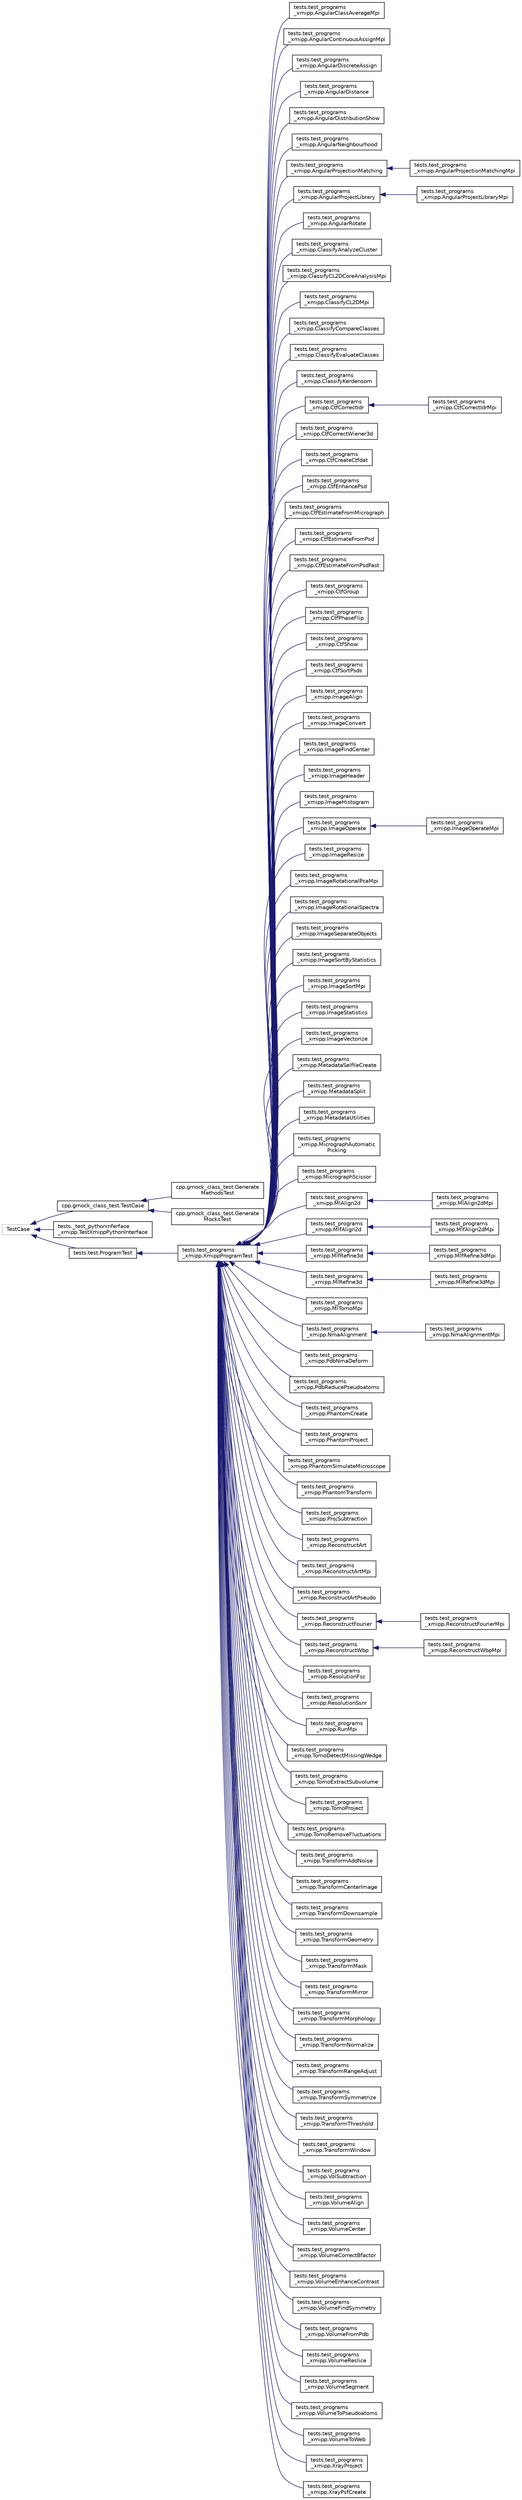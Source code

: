 digraph "Graphical Class Hierarchy"
{
  edge [fontname="Helvetica",fontsize="10",labelfontname="Helvetica",labelfontsize="10"];
  node [fontname="Helvetica",fontsize="10",shape=record];
  rankdir="LR";
  Node81 [label="TestCase",height=0.2,width=0.4,color="grey75", fillcolor="white", style="filled"];
  Node81 -> Node0 [dir="back",color="midnightblue",fontsize="10",style="solid",fontname="Helvetica"];
  Node0 [label="cpp.gmock_class_test.TestCase",height=0.2,width=0.4,color="black", fillcolor="white", style="filled",URL="$classcpp_1_1gmock__class__test_1_1TestCase.html"];
  Node0 -> Node1 [dir="back",color="midnightblue",fontsize="10",style="solid",fontname="Helvetica"];
  Node1 [label="cpp.gmock_class_test.Generate\lMethodsTest",height=0.2,width=0.4,color="black", fillcolor="white", style="filled",URL="$classcpp_1_1gmock__class__test_1_1GenerateMethodsTest.html"];
  Node0 -> Node2 [dir="back",color="midnightblue",fontsize="10",style="solid",fontname="Helvetica"];
  Node2 [label="cpp.gmock_class_test.Generate\lMocksTest",height=0.2,width=0.4,color="black", fillcolor="white", style="filled",URL="$classcpp_1_1gmock__class__test_1_1GenerateMocksTest.html"];
  Node81 -> Node85 [dir="back",color="midnightblue",fontsize="10",style="solid",fontname="Helvetica"];
  Node85 [label="tests._test_pythoninferface\l_xmipp.TestXmippPythonInterface",height=0.2,width=0.4,color="black", fillcolor="white", style="filled",URL="$classtests_1_1__test__pythoninferface__xmipp_1_1TestXmippPythonInterface.html"];
  Node81 -> Node86 [dir="back",color="midnightblue",fontsize="10",style="solid",fontname="Helvetica"];
  Node86 [label="tests.test.ProgramTest",height=0.2,width=0.4,color="black", fillcolor="white", style="filled",URL="$classtests_1_1test_1_1ProgramTest.html"];
  Node86 -> Node87 [dir="back",color="midnightblue",fontsize="10",style="solid",fontname="Helvetica"];
  Node87 [label="tests.test_programs\l_xmipp.XmippProgramTest",height=0.2,width=0.4,color="black", fillcolor="white", style="filled",URL="$classtests_1_1test__programs__xmipp_1_1XmippProgramTest.html"];
  Node87 -> Node88 [dir="back",color="midnightblue",fontsize="10",style="solid",fontname="Helvetica"];
  Node88 [label="tests.test_programs\l_xmipp.AngularClassAverageMpi",height=0.2,width=0.4,color="black", fillcolor="white", style="filled",URL="$classtests_1_1test__programs__xmipp_1_1AngularClassAverageMpi.html"];
  Node87 -> Node89 [dir="back",color="midnightblue",fontsize="10",style="solid",fontname="Helvetica"];
  Node89 [label="tests.test_programs\l_xmipp.AngularContinuousAssignMpi",height=0.2,width=0.4,color="black", fillcolor="white", style="filled",URL="$classtests_1_1test__programs__xmipp_1_1AngularContinuousAssignMpi.html"];
  Node87 -> Node90 [dir="back",color="midnightblue",fontsize="10",style="solid",fontname="Helvetica"];
  Node90 [label="tests.test_programs\l_xmipp.AngularDiscreteAssign",height=0.2,width=0.4,color="black", fillcolor="white", style="filled",URL="$classtests_1_1test__programs__xmipp_1_1AngularDiscreteAssign.html"];
  Node87 -> Node91 [dir="back",color="midnightblue",fontsize="10",style="solid",fontname="Helvetica"];
  Node91 [label="tests.test_programs\l_xmipp.AngularDistance",height=0.2,width=0.4,color="black", fillcolor="white", style="filled",URL="$classtests_1_1test__programs__xmipp_1_1AngularDistance.html"];
  Node87 -> Node92 [dir="back",color="midnightblue",fontsize="10",style="solid",fontname="Helvetica"];
  Node92 [label="tests.test_programs\l_xmipp.AngularDistributionShow",height=0.2,width=0.4,color="black", fillcolor="white", style="filled",URL="$classtests_1_1test__programs__xmipp_1_1AngularDistributionShow.html"];
  Node87 -> Node93 [dir="back",color="midnightblue",fontsize="10",style="solid",fontname="Helvetica"];
  Node93 [label="tests.test_programs\l_xmipp.AngularNeighbourhood",height=0.2,width=0.4,color="black", fillcolor="white", style="filled",URL="$classtests_1_1test__programs__xmipp_1_1AngularNeighbourhood.html"];
  Node87 -> Node94 [dir="back",color="midnightblue",fontsize="10",style="solid",fontname="Helvetica"];
  Node94 [label="tests.test_programs\l_xmipp.AngularProjectionMatching",height=0.2,width=0.4,color="black", fillcolor="white", style="filled",URL="$classtests_1_1test__programs__xmipp_1_1AngularProjectionMatching.html"];
  Node94 -> Node95 [dir="back",color="midnightblue",fontsize="10",style="solid",fontname="Helvetica"];
  Node95 [label="tests.test_programs\l_xmipp.AngularProjectionMatchingMpi",height=0.2,width=0.4,color="black", fillcolor="white", style="filled",URL="$classtests_1_1test__programs__xmipp_1_1AngularProjectionMatchingMpi.html"];
  Node87 -> Node96 [dir="back",color="midnightblue",fontsize="10",style="solid",fontname="Helvetica"];
  Node96 [label="tests.test_programs\l_xmipp.AngularProjectLibrary",height=0.2,width=0.4,color="black", fillcolor="white", style="filled",URL="$classtests_1_1test__programs__xmipp_1_1AngularProjectLibrary.html"];
  Node96 -> Node97 [dir="back",color="midnightblue",fontsize="10",style="solid",fontname="Helvetica"];
  Node97 [label="tests.test_programs\l_xmipp.AngularProjectLibraryMpi",height=0.2,width=0.4,color="black", fillcolor="white", style="filled",URL="$classtests_1_1test__programs__xmipp_1_1AngularProjectLibraryMpi.html"];
  Node87 -> Node98 [dir="back",color="midnightblue",fontsize="10",style="solid",fontname="Helvetica"];
  Node98 [label="tests.test_programs\l_xmipp.AngularRotate",height=0.2,width=0.4,color="black", fillcolor="white", style="filled",URL="$classtests_1_1test__programs__xmipp_1_1AngularRotate.html"];
  Node87 -> Node99 [dir="back",color="midnightblue",fontsize="10",style="solid",fontname="Helvetica"];
  Node99 [label="tests.test_programs\l_xmipp.ClassifyAnalyzeCluster",height=0.2,width=0.4,color="black", fillcolor="white", style="filled",URL="$classtests_1_1test__programs__xmipp_1_1ClassifyAnalyzeCluster.html"];
  Node87 -> Node100 [dir="back",color="midnightblue",fontsize="10",style="solid",fontname="Helvetica"];
  Node100 [label="tests.test_programs\l_xmipp.ClassifyCL2DCoreAnalysisMpi",height=0.2,width=0.4,color="black", fillcolor="white", style="filled",URL="$classtests_1_1test__programs__xmipp_1_1ClassifyCL2DCoreAnalysisMpi.html"];
  Node87 -> Node101 [dir="back",color="midnightblue",fontsize="10",style="solid",fontname="Helvetica"];
  Node101 [label="tests.test_programs\l_xmipp.ClassifyCL2DMpi",height=0.2,width=0.4,color="black", fillcolor="white", style="filled",URL="$classtests_1_1test__programs__xmipp_1_1ClassifyCL2DMpi.html"];
  Node87 -> Node102 [dir="back",color="midnightblue",fontsize="10",style="solid",fontname="Helvetica"];
  Node102 [label="tests.test_programs\l_xmipp.ClassifyCompareClasses",height=0.2,width=0.4,color="black", fillcolor="white", style="filled",URL="$classtests_1_1test__programs__xmipp_1_1ClassifyCompareClasses.html"];
  Node87 -> Node103 [dir="back",color="midnightblue",fontsize="10",style="solid",fontname="Helvetica"];
  Node103 [label="tests.test_programs\l_xmipp.ClassifyEvaluateClasses",height=0.2,width=0.4,color="black", fillcolor="white", style="filled",URL="$classtests_1_1test__programs__xmipp_1_1ClassifyEvaluateClasses.html"];
  Node87 -> Node104 [dir="back",color="midnightblue",fontsize="10",style="solid",fontname="Helvetica"];
  Node104 [label="tests.test_programs\l_xmipp.ClassifyKerdensom",height=0.2,width=0.4,color="black", fillcolor="white", style="filled",URL="$classtests_1_1test__programs__xmipp_1_1ClassifyKerdensom.html"];
  Node87 -> Node105 [dir="back",color="midnightblue",fontsize="10",style="solid",fontname="Helvetica"];
  Node105 [label="tests.test_programs\l_xmipp.CtfCorrectIdr",height=0.2,width=0.4,color="black", fillcolor="white", style="filled",URL="$classtests_1_1test__programs__xmipp_1_1CtfCorrectIdr.html"];
  Node105 -> Node106 [dir="back",color="midnightblue",fontsize="10",style="solid",fontname="Helvetica"];
  Node106 [label="tests.test_programs\l_xmipp.CtfCorrectIdrMpi",height=0.2,width=0.4,color="black", fillcolor="white", style="filled",URL="$classtests_1_1test__programs__xmipp_1_1CtfCorrectIdrMpi.html"];
  Node87 -> Node107 [dir="back",color="midnightblue",fontsize="10",style="solid",fontname="Helvetica"];
  Node107 [label="tests.test_programs\l_xmipp.CtfCorrectWiener3d",height=0.2,width=0.4,color="black", fillcolor="white", style="filled",URL="$classtests_1_1test__programs__xmipp_1_1CtfCorrectWiener3d.html"];
  Node87 -> Node108 [dir="back",color="midnightblue",fontsize="10",style="solid",fontname="Helvetica"];
  Node108 [label="tests.test_programs\l_xmipp.CtfCreateCtfdat",height=0.2,width=0.4,color="black", fillcolor="white", style="filled",URL="$classtests_1_1test__programs__xmipp_1_1CtfCreateCtfdat.html"];
  Node87 -> Node109 [dir="back",color="midnightblue",fontsize="10",style="solid",fontname="Helvetica"];
  Node109 [label="tests.test_programs\l_xmipp.CtfEnhancePsd",height=0.2,width=0.4,color="black", fillcolor="white", style="filled",URL="$classtests_1_1test__programs__xmipp_1_1CtfEnhancePsd.html"];
  Node87 -> Node110 [dir="back",color="midnightblue",fontsize="10",style="solid",fontname="Helvetica"];
  Node110 [label="tests.test_programs\l_xmipp.CtfEstimateFromMicrograph",height=0.2,width=0.4,color="black", fillcolor="white", style="filled",URL="$classtests_1_1test__programs__xmipp_1_1CtfEstimateFromMicrograph.html"];
  Node87 -> Node111 [dir="back",color="midnightblue",fontsize="10",style="solid",fontname="Helvetica"];
  Node111 [label="tests.test_programs\l_xmipp.CtfEstimateFromPsd",height=0.2,width=0.4,color="black", fillcolor="white", style="filled",URL="$classtests_1_1test__programs__xmipp_1_1CtfEstimateFromPsd.html"];
  Node87 -> Node112 [dir="back",color="midnightblue",fontsize="10",style="solid",fontname="Helvetica"];
  Node112 [label="tests.test_programs\l_xmipp.CtfEstimateFromPsdFast",height=0.2,width=0.4,color="black", fillcolor="white", style="filled",URL="$classtests_1_1test__programs__xmipp_1_1CtfEstimateFromPsdFast.html"];
  Node87 -> Node113 [dir="back",color="midnightblue",fontsize="10",style="solid",fontname="Helvetica"];
  Node113 [label="tests.test_programs\l_xmipp.CtfGroup",height=0.2,width=0.4,color="black", fillcolor="white", style="filled",URL="$classtests_1_1test__programs__xmipp_1_1CtfGroup.html"];
  Node87 -> Node114 [dir="back",color="midnightblue",fontsize="10",style="solid",fontname="Helvetica"];
  Node114 [label="tests.test_programs\l_xmipp.CtfPhaseFlip",height=0.2,width=0.4,color="black", fillcolor="white", style="filled",URL="$classtests_1_1test__programs__xmipp_1_1CtfPhaseFlip.html"];
  Node87 -> Node115 [dir="back",color="midnightblue",fontsize="10",style="solid",fontname="Helvetica"];
  Node115 [label="tests.test_programs\l_xmipp.CtfShow",height=0.2,width=0.4,color="black", fillcolor="white", style="filled",URL="$classtests_1_1test__programs__xmipp_1_1CtfShow.html"];
  Node87 -> Node116 [dir="back",color="midnightblue",fontsize="10",style="solid",fontname="Helvetica"];
  Node116 [label="tests.test_programs\l_xmipp.CtfSortPsds",height=0.2,width=0.4,color="black", fillcolor="white", style="filled",URL="$classtests_1_1test__programs__xmipp_1_1CtfSortPsds.html"];
  Node87 -> Node117 [dir="back",color="midnightblue",fontsize="10",style="solid",fontname="Helvetica"];
  Node117 [label="tests.test_programs\l_xmipp.ImageAlign",height=0.2,width=0.4,color="black", fillcolor="white", style="filled",URL="$classtests_1_1test__programs__xmipp_1_1ImageAlign.html"];
  Node87 -> Node118 [dir="back",color="midnightblue",fontsize="10",style="solid",fontname="Helvetica"];
  Node118 [label="tests.test_programs\l_xmipp.ImageConvert",height=0.2,width=0.4,color="black", fillcolor="white", style="filled",URL="$classtests_1_1test__programs__xmipp_1_1ImageConvert.html"];
  Node87 -> Node119 [dir="back",color="midnightblue",fontsize="10",style="solid",fontname="Helvetica"];
  Node119 [label="tests.test_programs\l_xmipp.ImageFindCenter",height=0.2,width=0.4,color="black", fillcolor="white", style="filled",URL="$classtests_1_1test__programs__xmipp_1_1ImageFindCenter.html"];
  Node87 -> Node120 [dir="back",color="midnightblue",fontsize="10",style="solid",fontname="Helvetica"];
  Node120 [label="tests.test_programs\l_xmipp.ImageHeader",height=0.2,width=0.4,color="black", fillcolor="white", style="filled",URL="$classtests_1_1test__programs__xmipp_1_1ImageHeader.html"];
  Node87 -> Node121 [dir="back",color="midnightblue",fontsize="10",style="solid",fontname="Helvetica"];
  Node121 [label="tests.test_programs\l_xmipp.ImageHistogram",height=0.2,width=0.4,color="black", fillcolor="white", style="filled",URL="$classtests_1_1test__programs__xmipp_1_1ImageHistogram.html"];
  Node87 -> Node122 [dir="back",color="midnightblue",fontsize="10",style="solid",fontname="Helvetica"];
  Node122 [label="tests.test_programs\l_xmipp.ImageOperate",height=0.2,width=0.4,color="black", fillcolor="white", style="filled",URL="$classtests_1_1test__programs__xmipp_1_1ImageOperate.html"];
  Node122 -> Node123 [dir="back",color="midnightblue",fontsize="10",style="solid",fontname="Helvetica"];
  Node123 [label="tests.test_programs\l_xmipp.ImageOperateMpi",height=0.2,width=0.4,color="black", fillcolor="white", style="filled",URL="$classtests_1_1test__programs__xmipp_1_1ImageOperateMpi.html"];
  Node87 -> Node124 [dir="back",color="midnightblue",fontsize="10",style="solid",fontname="Helvetica"];
  Node124 [label="tests.test_programs\l_xmipp.ImageResize",height=0.2,width=0.4,color="black", fillcolor="white", style="filled",URL="$classtests_1_1test__programs__xmipp_1_1ImageResize.html"];
  Node87 -> Node125 [dir="back",color="midnightblue",fontsize="10",style="solid",fontname="Helvetica"];
  Node125 [label="tests.test_programs\l_xmipp.ImageRotationalPcaMpi",height=0.2,width=0.4,color="black", fillcolor="white", style="filled",URL="$classtests_1_1test__programs__xmipp_1_1ImageRotationalPcaMpi.html"];
  Node87 -> Node126 [dir="back",color="midnightblue",fontsize="10",style="solid",fontname="Helvetica"];
  Node126 [label="tests.test_programs\l_xmipp.ImageRotationalSpectra",height=0.2,width=0.4,color="black", fillcolor="white", style="filled",URL="$classtests_1_1test__programs__xmipp_1_1ImageRotationalSpectra.html"];
  Node87 -> Node127 [dir="back",color="midnightblue",fontsize="10",style="solid",fontname="Helvetica"];
  Node127 [label="tests.test_programs\l_xmipp.ImageSeparateObjects",height=0.2,width=0.4,color="black", fillcolor="white", style="filled",URL="$classtests_1_1test__programs__xmipp_1_1ImageSeparateObjects.html"];
  Node87 -> Node128 [dir="back",color="midnightblue",fontsize="10",style="solid",fontname="Helvetica"];
  Node128 [label="tests.test_programs\l_xmipp.ImageSortByStatistics",height=0.2,width=0.4,color="black", fillcolor="white", style="filled",URL="$classtests_1_1test__programs__xmipp_1_1ImageSortByStatistics.html"];
  Node87 -> Node129 [dir="back",color="midnightblue",fontsize="10",style="solid",fontname="Helvetica"];
  Node129 [label="tests.test_programs\l_xmipp.ImageSortMpi",height=0.2,width=0.4,color="black", fillcolor="white", style="filled",URL="$classtests_1_1test__programs__xmipp_1_1ImageSortMpi.html"];
  Node87 -> Node130 [dir="back",color="midnightblue",fontsize="10",style="solid",fontname="Helvetica"];
  Node130 [label="tests.test_programs\l_xmipp.ImageStatistics",height=0.2,width=0.4,color="black", fillcolor="white", style="filled",URL="$classtests_1_1test__programs__xmipp_1_1ImageStatistics.html"];
  Node87 -> Node131 [dir="back",color="midnightblue",fontsize="10",style="solid",fontname="Helvetica"];
  Node131 [label="tests.test_programs\l_xmipp.ImageVectorize",height=0.2,width=0.4,color="black", fillcolor="white", style="filled",URL="$classtests_1_1test__programs__xmipp_1_1ImageVectorize.html"];
  Node87 -> Node132 [dir="back",color="midnightblue",fontsize="10",style="solid",fontname="Helvetica"];
  Node132 [label="tests.test_programs\l_xmipp.MetadataSelfileCreate",height=0.2,width=0.4,color="black", fillcolor="white", style="filled",URL="$classtests_1_1test__programs__xmipp_1_1MetadataSelfileCreate.html"];
  Node87 -> Node133 [dir="back",color="midnightblue",fontsize="10",style="solid",fontname="Helvetica"];
  Node133 [label="tests.test_programs\l_xmipp.MetadataSplit",height=0.2,width=0.4,color="black", fillcolor="white", style="filled",URL="$classtests_1_1test__programs__xmipp_1_1MetadataSplit.html"];
  Node87 -> Node134 [dir="back",color="midnightblue",fontsize="10",style="solid",fontname="Helvetica"];
  Node134 [label="tests.test_programs\l_xmipp.MetadataUtilities",height=0.2,width=0.4,color="black", fillcolor="white", style="filled",URL="$classtests_1_1test__programs__xmipp_1_1MetadataUtilities.html"];
  Node87 -> Node135 [dir="back",color="midnightblue",fontsize="10",style="solid",fontname="Helvetica"];
  Node135 [label="tests.test_programs\l_xmipp.MicrographAutomatic\lPicking",height=0.2,width=0.4,color="black", fillcolor="white", style="filled",URL="$classtests_1_1test__programs__xmipp_1_1MicrographAutomaticPicking.html"];
  Node87 -> Node136 [dir="back",color="midnightblue",fontsize="10",style="solid",fontname="Helvetica"];
  Node136 [label="tests.test_programs\l_xmipp.MicrographScissor",height=0.2,width=0.4,color="black", fillcolor="white", style="filled",URL="$classtests_1_1test__programs__xmipp_1_1MicrographScissor.html"];
  Node87 -> Node137 [dir="back",color="midnightblue",fontsize="10",style="solid",fontname="Helvetica"];
  Node137 [label="tests.test_programs\l_xmipp.MlAlign2d",height=0.2,width=0.4,color="black", fillcolor="white", style="filled",URL="$classtests_1_1test__programs__xmipp_1_1MlAlign2d.html"];
  Node137 -> Node138 [dir="back",color="midnightblue",fontsize="10",style="solid",fontname="Helvetica"];
  Node138 [label="tests.test_programs\l_xmipp.MlAlign2dMpi",height=0.2,width=0.4,color="black", fillcolor="white", style="filled",URL="$classtests_1_1test__programs__xmipp_1_1MlAlign2dMpi.html"];
  Node87 -> Node139 [dir="back",color="midnightblue",fontsize="10",style="solid",fontname="Helvetica"];
  Node139 [label="tests.test_programs\l_xmipp.MlfAlign2d",height=0.2,width=0.4,color="black", fillcolor="white", style="filled",URL="$classtests_1_1test__programs__xmipp_1_1MlfAlign2d.html"];
  Node139 -> Node140 [dir="back",color="midnightblue",fontsize="10",style="solid",fontname="Helvetica"];
  Node140 [label="tests.test_programs\l_xmipp.MlfAlign2dMpi",height=0.2,width=0.4,color="black", fillcolor="white", style="filled",URL="$classtests_1_1test__programs__xmipp_1_1MlfAlign2dMpi.html"];
  Node87 -> Node141 [dir="back",color="midnightblue",fontsize="10",style="solid",fontname="Helvetica"];
  Node141 [label="tests.test_programs\l_xmipp.MlfRefine3d",height=0.2,width=0.4,color="black", fillcolor="white", style="filled",URL="$classtests_1_1test__programs__xmipp_1_1MlfRefine3d.html"];
  Node141 -> Node142 [dir="back",color="midnightblue",fontsize="10",style="solid",fontname="Helvetica"];
  Node142 [label="tests.test_programs\l_xmipp.MlfRefine3dMpi",height=0.2,width=0.4,color="black", fillcolor="white", style="filled",URL="$classtests_1_1test__programs__xmipp_1_1MlfRefine3dMpi.html"];
  Node87 -> Node143 [dir="back",color="midnightblue",fontsize="10",style="solid",fontname="Helvetica"];
  Node143 [label="tests.test_programs\l_xmipp.MlRefine3d",height=0.2,width=0.4,color="black", fillcolor="white", style="filled",URL="$classtests_1_1test__programs__xmipp_1_1MlRefine3d.html"];
  Node143 -> Node144 [dir="back",color="midnightblue",fontsize="10",style="solid",fontname="Helvetica"];
  Node144 [label="tests.test_programs\l_xmipp.MlRefine3dMpi",height=0.2,width=0.4,color="black", fillcolor="white", style="filled",URL="$classtests_1_1test__programs__xmipp_1_1MlRefine3dMpi.html"];
  Node87 -> Node145 [dir="back",color="midnightblue",fontsize="10",style="solid",fontname="Helvetica"];
  Node145 [label="tests.test_programs\l_xmipp.MlTomoMpi",height=0.2,width=0.4,color="black", fillcolor="white", style="filled",URL="$classtests_1_1test__programs__xmipp_1_1MlTomoMpi.html"];
  Node87 -> Node146 [dir="back",color="midnightblue",fontsize="10",style="solid",fontname="Helvetica"];
  Node146 [label="tests.test_programs\l_xmipp.NmaAlignment",height=0.2,width=0.4,color="black", fillcolor="white", style="filled",URL="$classtests_1_1test__programs__xmipp_1_1NmaAlignment.html"];
  Node146 -> Node147 [dir="back",color="midnightblue",fontsize="10",style="solid",fontname="Helvetica"];
  Node147 [label="tests.test_programs\l_xmipp.NmaAlignmentMpi",height=0.2,width=0.4,color="black", fillcolor="white", style="filled",URL="$classtests_1_1test__programs__xmipp_1_1NmaAlignmentMpi.html"];
  Node87 -> Node148 [dir="back",color="midnightblue",fontsize="10",style="solid",fontname="Helvetica"];
  Node148 [label="tests.test_programs\l_xmipp.PdbNmaDeform",height=0.2,width=0.4,color="black", fillcolor="white", style="filled",URL="$classtests_1_1test__programs__xmipp_1_1PdbNmaDeform.html"];
  Node87 -> Node149 [dir="back",color="midnightblue",fontsize="10",style="solid",fontname="Helvetica"];
  Node149 [label="tests.test_programs\l_xmipp.PdbReducePseudoatoms",height=0.2,width=0.4,color="black", fillcolor="white", style="filled",URL="$classtests_1_1test__programs__xmipp_1_1PdbReducePseudoatoms.html"];
  Node87 -> Node150 [dir="back",color="midnightblue",fontsize="10",style="solid",fontname="Helvetica"];
  Node150 [label="tests.test_programs\l_xmipp.PhantomCreate",height=0.2,width=0.4,color="black", fillcolor="white", style="filled",URL="$classtests_1_1test__programs__xmipp_1_1PhantomCreate.html"];
  Node87 -> Node151 [dir="back",color="midnightblue",fontsize="10",style="solid",fontname="Helvetica"];
  Node151 [label="tests.test_programs\l_xmipp.PhantomProject",height=0.2,width=0.4,color="black", fillcolor="white", style="filled",URL="$classtests_1_1test__programs__xmipp_1_1PhantomProject.html"];
  Node87 -> Node152 [dir="back",color="midnightblue",fontsize="10",style="solid",fontname="Helvetica"];
  Node152 [label="tests.test_programs\l_xmipp.PhantomSimulateMicroscope",height=0.2,width=0.4,color="black", fillcolor="white", style="filled",URL="$classtests_1_1test__programs__xmipp_1_1PhantomSimulateMicroscope.html"];
  Node87 -> Node153 [dir="back",color="midnightblue",fontsize="10",style="solid",fontname="Helvetica"];
  Node153 [label="tests.test_programs\l_xmipp.PhantomTransform",height=0.2,width=0.4,color="black", fillcolor="white", style="filled",URL="$classtests_1_1test__programs__xmipp_1_1PhantomTransform.html"];
  Node87 -> Node154 [dir="back",color="midnightblue",fontsize="10",style="solid",fontname="Helvetica"];
  Node154 [label="tests.test_programs\l_xmipp.ProjSubtraction",height=0.2,width=0.4,color="black", fillcolor="white", style="filled",URL="$classtests_1_1test__programs__xmipp_1_1ProjSubtraction.html"];
  Node87 -> Node155 [dir="back",color="midnightblue",fontsize="10",style="solid",fontname="Helvetica"];
  Node155 [label="tests.test_programs\l_xmipp.ReconstructArt",height=0.2,width=0.4,color="black", fillcolor="white", style="filled",URL="$classtests_1_1test__programs__xmipp_1_1ReconstructArt.html"];
  Node87 -> Node156 [dir="back",color="midnightblue",fontsize="10",style="solid",fontname="Helvetica"];
  Node156 [label="tests.test_programs\l_xmipp.ReconstructArtMpi",height=0.2,width=0.4,color="black", fillcolor="white", style="filled",URL="$classtests_1_1test__programs__xmipp_1_1ReconstructArtMpi.html"];
  Node87 -> Node157 [dir="back",color="midnightblue",fontsize="10",style="solid",fontname="Helvetica"];
  Node157 [label="tests.test_programs\l_xmipp.ReconstructArtPseudo",height=0.2,width=0.4,color="black", fillcolor="white", style="filled",URL="$classtests_1_1test__programs__xmipp_1_1ReconstructArtPseudo.html"];
  Node87 -> Node158 [dir="back",color="midnightblue",fontsize="10",style="solid",fontname="Helvetica"];
  Node158 [label="tests.test_programs\l_xmipp.ReconstructFourier",height=0.2,width=0.4,color="black", fillcolor="white", style="filled",URL="$classtests_1_1test__programs__xmipp_1_1ReconstructFourier.html"];
  Node158 -> Node159 [dir="back",color="midnightblue",fontsize="10",style="solid",fontname="Helvetica"];
  Node159 [label="tests.test_programs\l_xmipp.ReconstructFourierMpi",height=0.2,width=0.4,color="black", fillcolor="white", style="filled",URL="$classtests_1_1test__programs__xmipp_1_1ReconstructFourierMpi.html"];
  Node87 -> Node160 [dir="back",color="midnightblue",fontsize="10",style="solid",fontname="Helvetica"];
  Node160 [label="tests.test_programs\l_xmipp.ReconstructWbp",height=0.2,width=0.4,color="black", fillcolor="white", style="filled",URL="$classtests_1_1test__programs__xmipp_1_1ReconstructWbp.html"];
  Node160 -> Node161 [dir="back",color="midnightblue",fontsize="10",style="solid",fontname="Helvetica"];
  Node161 [label="tests.test_programs\l_xmipp.ReconstructWbpMpi",height=0.2,width=0.4,color="black", fillcolor="white", style="filled",URL="$classtests_1_1test__programs__xmipp_1_1ReconstructWbpMpi.html"];
  Node87 -> Node162 [dir="back",color="midnightblue",fontsize="10",style="solid",fontname="Helvetica"];
  Node162 [label="tests.test_programs\l_xmipp.ResolutionFsc",height=0.2,width=0.4,color="black", fillcolor="white", style="filled",URL="$classtests_1_1test__programs__xmipp_1_1ResolutionFsc.html"];
  Node87 -> Node163 [dir="back",color="midnightblue",fontsize="10",style="solid",fontname="Helvetica"];
  Node163 [label="tests.test_programs\l_xmipp.ResolutionSsnr",height=0.2,width=0.4,color="black", fillcolor="white", style="filled",URL="$classtests_1_1test__programs__xmipp_1_1ResolutionSsnr.html"];
  Node87 -> Node164 [dir="back",color="midnightblue",fontsize="10",style="solid",fontname="Helvetica"];
  Node164 [label="tests.test_programs\l_xmipp.RunMpi",height=0.2,width=0.4,color="black", fillcolor="white", style="filled",URL="$classtests_1_1test__programs__xmipp_1_1RunMpi.html"];
  Node87 -> Node165 [dir="back",color="midnightblue",fontsize="10",style="solid",fontname="Helvetica"];
  Node165 [label="tests.test_programs\l_xmipp.TomoDetectMissingWedge",height=0.2,width=0.4,color="black", fillcolor="white", style="filled",URL="$classtests_1_1test__programs__xmipp_1_1TomoDetectMissingWedge.html"];
  Node87 -> Node166 [dir="back",color="midnightblue",fontsize="10",style="solid",fontname="Helvetica"];
  Node166 [label="tests.test_programs\l_xmipp.TomoExtractSubvolume",height=0.2,width=0.4,color="black", fillcolor="white", style="filled",URL="$classtests_1_1test__programs__xmipp_1_1TomoExtractSubvolume.html"];
  Node87 -> Node167 [dir="back",color="midnightblue",fontsize="10",style="solid",fontname="Helvetica"];
  Node167 [label="tests.test_programs\l_xmipp.TomoProject",height=0.2,width=0.4,color="black", fillcolor="white", style="filled",URL="$classtests_1_1test__programs__xmipp_1_1TomoProject.html"];
  Node87 -> Node168 [dir="back",color="midnightblue",fontsize="10",style="solid",fontname="Helvetica"];
  Node168 [label="tests.test_programs\l_xmipp.TomoRemoveFluctuations",height=0.2,width=0.4,color="black", fillcolor="white", style="filled",URL="$classtests_1_1test__programs__xmipp_1_1TomoRemoveFluctuations.html"];
  Node87 -> Node169 [dir="back",color="midnightblue",fontsize="10",style="solid",fontname="Helvetica"];
  Node169 [label="tests.test_programs\l_xmipp.TransformAddNoise",height=0.2,width=0.4,color="black", fillcolor="white", style="filled",URL="$classtests_1_1test__programs__xmipp_1_1TransformAddNoise.html"];
  Node87 -> Node170 [dir="back",color="midnightblue",fontsize="10",style="solid",fontname="Helvetica"];
  Node170 [label="tests.test_programs\l_xmipp.TransformCenterImage",height=0.2,width=0.4,color="black", fillcolor="white", style="filled",URL="$classtests_1_1test__programs__xmipp_1_1TransformCenterImage.html"];
  Node87 -> Node171 [dir="back",color="midnightblue",fontsize="10",style="solid",fontname="Helvetica"];
  Node171 [label="tests.test_programs\l_xmipp.TransformDownsample",height=0.2,width=0.4,color="black", fillcolor="white", style="filled",URL="$classtests_1_1test__programs__xmipp_1_1TransformDownsample.html"];
  Node87 -> Node172 [dir="back",color="midnightblue",fontsize="10",style="solid",fontname="Helvetica"];
  Node172 [label="tests.test_programs\l_xmipp.TransformGeometry",height=0.2,width=0.4,color="black", fillcolor="white", style="filled",URL="$classtests_1_1test__programs__xmipp_1_1TransformGeometry.html"];
  Node87 -> Node173 [dir="back",color="midnightblue",fontsize="10",style="solid",fontname="Helvetica"];
  Node173 [label="tests.test_programs\l_xmipp.TransformMask",height=0.2,width=0.4,color="black", fillcolor="white", style="filled",URL="$classtests_1_1test__programs__xmipp_1_1TransformMask.html"];
  Node87 -> Node174 [dir="back",color="midnightblue",fontsize="10",style="solid",fontname="Helvetica"];
  Node174 [label="tests.test_programs\l_xmipp.TransformMirror",height=0.2,width=0.4,color="black", fillcolor="white", style="filled",URL="$classtests_1_1test__programs__xmipp_1_1TransformMirror.html"];
  Node87 -> Node175 [dir="back",color="midnightblue",fontsize="10",style="solid",fontname="Helvetica"];
  Node175 [label="tests.test_programs\l_xmipp.TransformMorphology",height=0.2,width=0.4,color="black", fillcolor="white", style="filled",URL="$classtests_1_1test__programs__xmipp_1_1TransformMorphology.html"];
  Node87 -> Node176 [dir="back",color="midnightblue",fontsize="10",style="solid",fontname="Helvetica"];
  Node176 [label="tests.test_programs\l_xmipp.TransformNormalize",height=0.2,width=0.4,color="black", fillcolor="white", style="filled",URL="$classtests_1_1test__programs__xmipp_1_1TransformNormalize.html"];
  Node87 -> Node177 [dir="back",color="midnightblue",fontsize="10",style="solid",fontname="Helvetica"];
  Node177 [label="tests.test_programs\l_xmipp.TransformRangeAdjust",height=0.2,width=0.4,color="black", fillcolor="white", style="filled",URL="$classtests_1_1test__programs__xmipp_1_1TransformRangeAdjust.html"];
  Node87 -> Node178 [dir="back",color="midnightblue",fontsize="10",style="solid",fontname="Helvetica"];
  Node178 [label="tests.test_programs\l_xmipp.TransformSymmetrize",height=0.2,width=0.4,color="black", fillcolor="white", style="filled",URL="$classtests_1_1test__programs__xmipp_1_1TransformSymmetrize.html"];
  Node87 -> Node179 [dir="back",color="midnightblue",fontsize="10",style="solid",fontname="Helvetica"];
  Node179 [label="tests.test_programs\l_xmipp.TransformThreshold",height=0.2,width=0.4,color="black", fillcolor="white", style="filled",URL="$classtests_1_1test__programs__xmipp_1_1TransformThreshold.html"];
  Node87 -> Node180 [dir="back",color="midnightblue",fontsize="10",style="solid",fontname="Helvetica"];
  Node180 [label="tests.test_programs\l_xmipp.TransformWindow",height=0.2,width=0.4,color="black", fillcolor="white", style="filled",URL="$classtests_1_1test__programs__xmipp_1_1TransformWindow.html"];
  Node87 -> Node181 [dir="back",color="midnightblue",fontsize="10",style="solid",fontname="Helvetica"];
  Node181 [label="tests.test_programs\l_xmipp.VolSubtraction",height=0.2,width=0.4,color="black", fillcolor="white", style="filled",URL="$classtests_1_1test__programs__xmipp_1_1VolSubtraction.html"];
  Node87 -> Node182 [dir="back",color="midnightblue",fontsize="10",style="solid",fontname="Helvetica"];
  Node182 [label="tests.test_programs\l_xmipp.VolumeAlign",height=0.2,width=0.4,color="black", fillcolor="white", style="filled",URL="$classtests_1_1test__programs__xmipp_1_1VolumeAlign.html"];
  Node87 -> Node183 [dir="back",color="midnightblue",fontsize="10",style="solid",fontname="Helvetica"];
  Node183 [label="tests.test_programs\l_xmipp.VolumeCenter",height=0.2,width=0.4,color="black", fillcolor="white", style="filled",URL="$classtests_1_1test__programs__xmipp_1_1VolumeCenter.html"];
  Node87 -> Node184 [dir="back",color="midnightblue",fontsize="10",style="solid",fontname="Helvetica"];
  Node184 [label="tests.test_programs\l_xmipp.VolumeCorrectBfactor",height=0.2,width=0.4,color="black", fillcolor="white", style="filled",URL="$classtests_1_1test__programs__xmipp_1_1VolumeCorrectBfactor.html"];
  Node87 -> Node185 [dir="back",color="midnightblue",fontsize="10",style="solid",fontname="Helvetica"];
  Node185 [label="tests.test_programs\l_xmipp.VolumeEnhanceContrast",height=0.2,width=0.4,color="black", fillcolor="white", style="filled",URL="$classtests_1_1test__programs__xmipp_1_1VolumeEnhanceContrast.html"];
  Node87 -> Node186 [dir="back",color="midnightblue",fontsize="10",style="solid",fontname="Helvetica"];
  Node186 [label="tests.test_programs\l_xmipp.VolumeFindSymmetry",height=0.2,width=0.4,color="black", fillcolor="white", style="filled",URL="$classtests_1_1test__programs__xmipp_1_1VolumeFindSymmetry.html"];
  Node87 -> Node187 [dir="back",color="midnightblue",fontsize="10",style="solid",fontname="Helvetica"];
  Node187 [label="tests.test_programs\l_xmipp.VolumeFromPdb",height=0.2,width=0.4,color="black", fillcolor="white", style="filled",URL="$classtests_1_1test__programs__xmipp_1_1VolumeFromPdb.html"];
  Node87 -> Node188 [dir="back",color="midnightblue",fontsize="10",style="solid",fontname="Helvetica"];
  Node188 [label="tests.test_programs\l_xmipp.VolumeReslice",height=0.2,width=0.4,color="black", fillcolor="white", style="filled",URL="$classtests_1_1test__programs__xmipp_1_1VolumeReslice.html"];
  Node87 -> Node189 [dir="back",color="midnightblue",fontsize="10",style="solid",fontname="Helvetica"];
  Node189 [label="tests.test_programs\l_xmipp.VolumeSegment",height=0.2,width=0.4,color="black", fillcolor="white", style="filled",URL="$classtests_1_1test__programs__xmipp_1_1VolumeSegment.html"];
  Node87 -> Node190 [dir="back",color="midnightblue",fontsize="10",style="solid",fontname="Helvetica"];
  Node190 [label="tests.test_programs\l_xmipp.VolumeToPseudoatoms",height=0.2,width=0.4,color="black", fillcolor="white", style="filled",URL="$classtests_1_1test__programs__xmipp_1_1VolumeToPseudoatoms.html"];
  Node87 -> Node191 [dir="back",color="midnightblue",fontsize="10",style="solid",fontname="Helvetica"];
  Node191 [label="tests.test_programs\l_xmipp.VolumeToWeb",height=0.2,width=0.4,color="black", fillcolor="white", style="filled",URL="$classtests_1_1test__programs__xmipp_1_1VolumeToWeb.html"];
  Node87 -> Node192 [dir="back",color="midnightblue",fontsize="10",style="solid",fontname="Helvetica"];
  Node192 [label="tests.test_programs\l_xmipp.XrayProject",height=0.2,width=0.4,color="black", fillcolor="white", style="filled",URL="$classtests_1_1test__programs__xmipp_1_1XrayProject.html"];
  Node87 -> Node193 [dir="back",color="midnightblue",fontsize="10",style="solid",fontname="Helvetica"];
  Node193 [label="tests.test_programs\l_xmipp.XrayPsfCreate",height=0.2,width=0.4,color="black", fillcolor="white", style="filled",URL="$classtests_1_1test__programs__xmipp_1_1XrayPsfCreate.html"];
}
